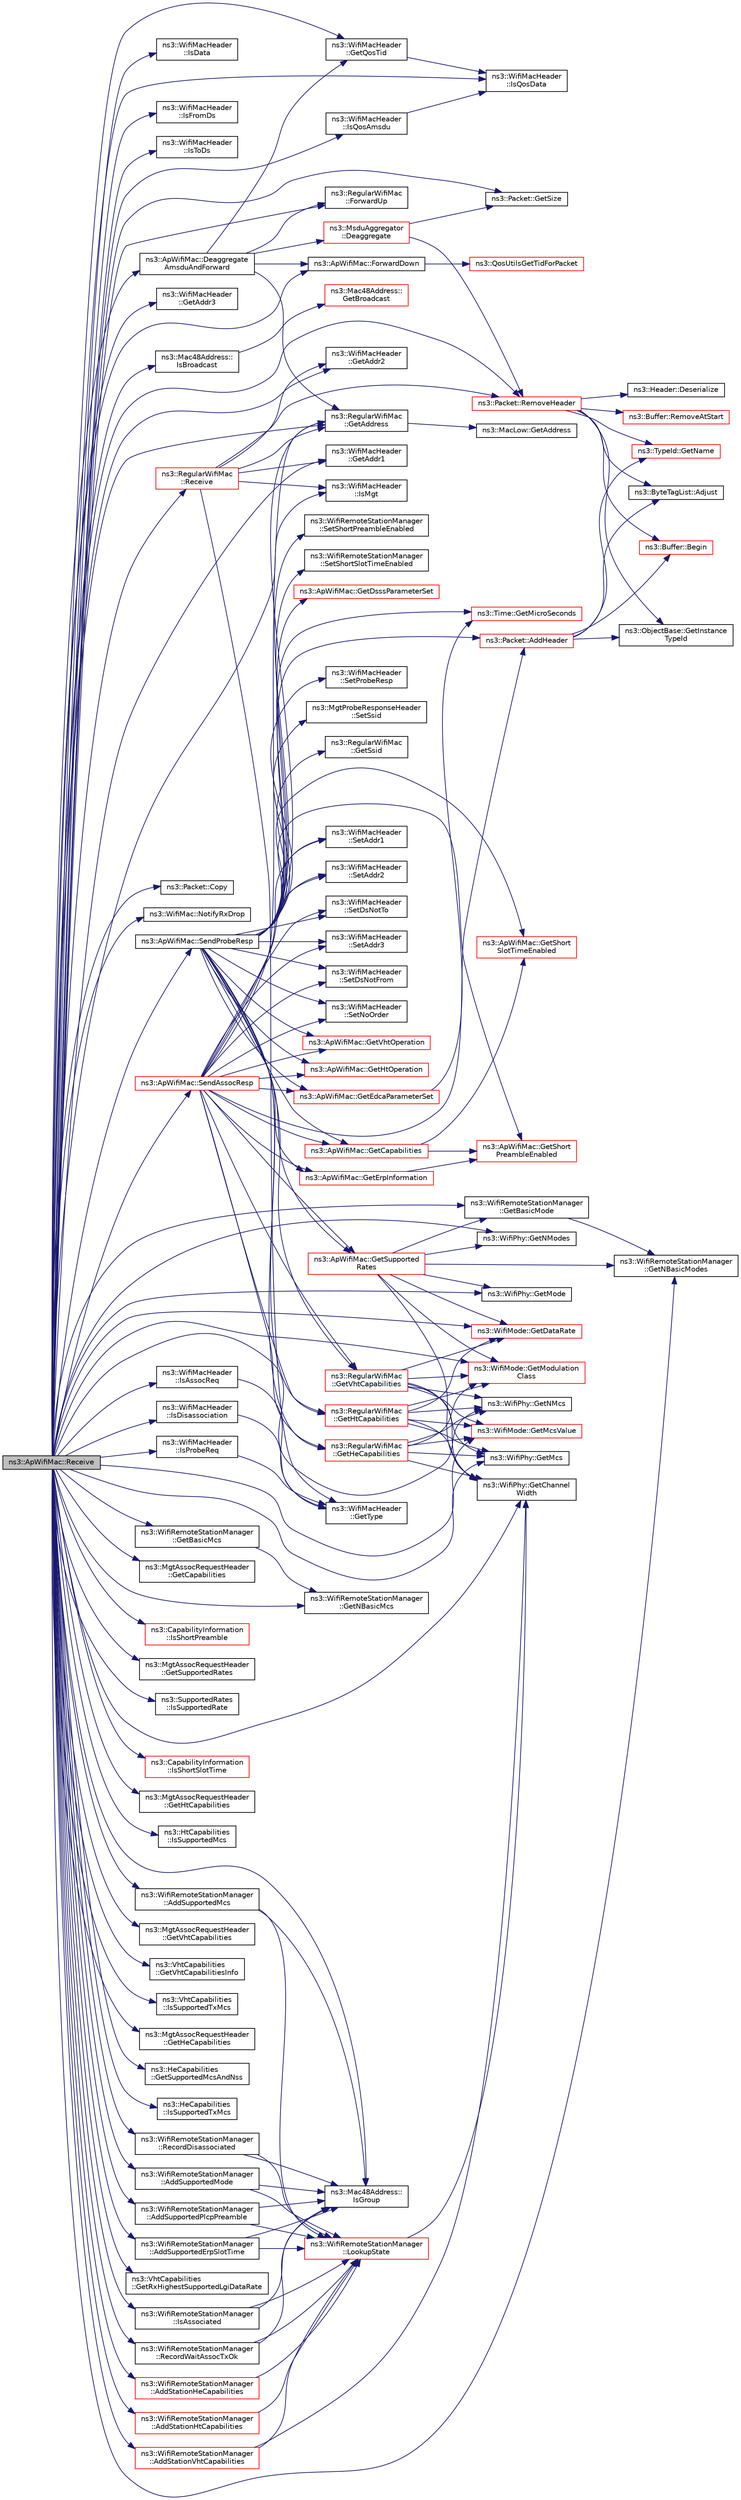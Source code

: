 digraph "ns3::ApWifiMac::Receive"
{
  edge [fontname="Helvetica",fontsize="10",labelfontname="Helvetica",labelfontsize="10"];
  node [fontname="Helvetica",fontsize="10",shape=record];
  rankdir="LR";
  Node1 [label="ns3::ApWifiMac::Receive",height=0.2,width=0.4,color="black", fillcolor="grey75", style="filled", fontcolor="black"];
  Node1 -> Node2 [color="midnightblue",fontsize="10",style="solid"];
  Node2 [label="ns3::WifiMacHeader\l::GetAddr2",height=0.2,width=0.4,color="black", fillcolor="white", style="filled",URL="$d2/d9b/classns3_1_1WifiMacHeader.html#ac1fa908f4fb46931e5b33e3f4daa54d2"];
  Node1 -> Node3 [color="midnightblue",fontsize="10",style="solid"];
  Node3 [label="ns3::WifiMacHeader\l::IsData",height=0.2,width=0.4,color="black", fillcolor="white", style="filled",URL="$d2/d9b/classns3_1_1WifiMacHeader.html#ac40b6a967f6bcca6f29ea21c6c27b696"];
  Node1 -> Node4 [color="midnightblue",fontsize="10",style="solid"];
  Node4 [label="ns3::WifiMacHeader\l::GetAddr1",height=0.2,width=0.4,color="black", fillcolor="white", style="filled",URL="$d2/d9b/classns3_1_1WifiMacHeader.html#a5ddcfd82e7c5a17ffea5be9246544530"];
  Node1 -> Node5 [color="midnightblue",fontsize="10",style="solid"];
  Node5 [label="ns3::WifiMacHeader\l::IsFromDs",height=0.2,width=0.4,color="black", fillcolor="white", style="filled",URL="$d2/d9b/classns3_1_1WifiMacHeader.html#aefd2a4f58120bee83310427241195df2"];
  Node1 -> Node6 [color="midnightblue",fontsize="10",style="solid"];
  Node6 [label="ns3::WifiMacHeader\l::IsToDs",height=0.2,width=0.4,color="black", fillcolor="white", style="filled",URL="$d2/d9b/classns3_1_1WifiMacHeader.html#a69038931f982aa002233f118859176da"];
  Node1 -> Node7 [color="midnightblue",fontsize="10",style="solid"];
  Node7 [label="ns3::RegularWifiMac\l::GetAddress",height=0.2,width=0.4,color="black", fillcolor="white", style="filled",URL="$df/db9/classns3_1_1RegularWifiMac.html#aea719a7d05fbc664c50479fc900777b7"];
  Node7 -> Node8 [color="midnightblue",fontsize="10",style="solid"];
  Node8 [label="ns3::MacLow::GetAddress",height=0.2,width=0.4,color="black", fillcolor="white", style="filled",URL="$d3/da6/classns3_1_1MacLow.html#a109922d4f2bb1ee0b2a66aa3bcc48e2f"];
  Node1 -> Node9 [color="midnightblue",fontsize="10",style="solid"];
  Node9 [label="ns3::WifiRemoteStationManager\l::IsAssociated",height=0.2,width=0.4,color="black", fillcolor="white", style="filled",URL="$d6/d65/classns3_1_1WifiRemoteStationManager.html#a1c3e9d6c0ca04ccb08793d034d9d156f"];
  Node9 -> Node10 [color="midnightblue",fontsize="10",style="solid"];
  Node10 [label="ns3::Mac48Address::\lIsGroup",height=0.2,width=0.4,color="black", fillcolor="white", style="filled",URL="$db/dee/classns3_1_1Mac48Address.html#ae191b13b8ecd9d138c2301483ab826e8"];
  Node9 -> Node11 [color="midnightblue",fontsize="10",style="solid"];
  Node11 [label="ns3::WifiRemoteStationManager\l::LookupState",height=0.2,width=0.4,color="red", fillcolor="white", style="filled",URL="$d6/d65/classns3_1_1WifiRemoteStationManager.html#aa92633f587338f32789e9210c82c6815"];
  Node11 -> Node12 [color="midnightblue",fontsize="10",style="solid"];
  Node12 [label="ns3::WifiPhy::GetChannel\lWidth",height=0.2,width=0.4,color="black", fillcolor="white", style="filled",URL="$d6/d5a/classns3_1_1WifiPhy.html#a4a5d5009b3b3308f2baeed42a2007189"];
  Node1 -> Node13 [color="midnightblue",fontsize="10",style="solid"];
  Node13 [label="ns3::WifiMacHeader\l::GetAddr3",height=0.2,width=0.4,color="black", fillcolor="white", style="filled",URL="$d2/d9b/classns3_1_1WifiMacHeader.html#a56740bc044a0b2003164492cf208501b"];
  Node1 -> Node14 [color="midnightblue",fontsize="10",style="solid"];
  Node14 [label="ns3::WifiMacHeader\l::IsQosData",height=0.2,width=0.4,color="black", fillcolor="white", style="filled",URL="$d2/d9b/classns3_1_1WifiMacHeader.html#a922e8c2b26023f2627ea19d9c4f4738b"];
  Node1 -> Node15 [color="midnightblue",fontsize="10",style="solid"];
  Node15 [label="ns3::WifiMacHeader\l::IsQosAmsdu",height=0.2,width=0.4,color="black", fillcolor="white", style="filled",URL="$d2/d9b/classns3_1_1WifiMacHeader.html#ae640dc1677df83cba71b9ad61e2931b4"];
  Node15 -> Node14 [color="midnightblue",fontsize="10",style="solid"];
  Node1 -> Node16 [color="midnightblue",fontsize="10",style="solid"];
  Node16 [label="ns3::Packet::GetSize",height=0.2,width=0.4,color="black", fillcolor="white", style="filled",URL="$dd/d7a/classns3_1_1Packet.html#a462855c9929954d4301a4edfe55f4f1c",tooltip="Returns the the size in bytes of the packet (including the zero-filled initial payload). "];
  Node1 -> Node17 [color="midnightblue",fontsize="10",style="solid"];
  Node17 [label="ns3::ApWifiMac::Deaggregate\lAmsduAndForward",height=0.2,width=0.4,color="black", fillcolor="white", style="filled",URL="$d0/d51/classns3_1_1ApWifiMac.html#a1eb0f6a5911786e99fc0b58fd2a0e356"];
  Node17 -> Node18 [color="midnightblue",fontsize="10",style="solid"];
  Node18 [label="ns3::MsduAggregator\l::Deaggregate",height=0.2,width=0.4,color="red", fillcolor="white", style="filled",URL="$da/dc7/classns3_1_1MsduAggregator.html#a5fbab40dc4a2b4b8ff94508ca7c988fc"];
  Node18 -> Node16 [color="midnightblue",fontsize="10",style="solid"];
  Node18 -> Node19 [color="midnightblue",fontsize="10",style="solid"];
  Node19 [label="ns3::Packet::RemoveHeader",height=0.2,width=0.4,color="red", fillcolor="white", style="filled",URL="$dd/d7a/classns3_1_1Packet.html#a0961eccf975d75f902d40956c93ba63e",tooltip="Deserialize and remove the header from the internal buffer. "];
  Node19 -> Node20 [color="midnightblue",fontsize="10",style="solid"];
  Node20 [label="ns3::Header::Deserialize",height=0.2,width=0.4,color="black", fillcolor="white", style="filled",URL="$d6/dae/classns3_1_1Header.html#a78be9400bb66b2a8543606f395ef5396"];
  Node19 -> Node21 [color="midnightblue",fontsize="10",style="solid"];
  Node21 [label="ns3::Buffer::Begin",height=0.2,width=0.4,color="red", fillcolor="white", style="filled",URL="$da/d85/classns3_1_1Buffer.html#a893d4bf50df13e730b6cd0fda91b967f"];
  Node19 -> Node22 [color="midnightblue",fontsize="10",style="solid"];
  Node22 [label="ns3::ObjectBase::GetInstance\lTypeId",height=0.2,width=0.4,color="black", fillcolor="white", style="filled",URL="$d2/dac/classns3_1_1ObjectBase.html#abe5b43a6f5b99a92a4c3122db31f06fb"];
  Node19 -> Node23 [color="midnightblue",fontsize="10",style="solid"];
  Node23 [label="ns3::TypeId::GetName",height=0.2,width=0.4,color="red", fillcolor="white", style="filled",URL="$d6/d11/classns3_1_1TypeId.html#aa3c41c79ae428b3cb396a9c6bb3ef314"];
  Node19 -> Node24 [color="midnightblue",fontsize="10",style="solid"];
  Node24 [label="ns3::Buffer::RemoveAtStart",height=0.2,width=0.4,color="red", fillcolor="white", style="filled",URL="$da/d85/classns3_1_1Buffer.html#adeecbb3e8f518aec6fee0437578ade4b"];
  Node19 -> Node25 [color="midnightblue",fontsize="10",style="solid"];
  Node25 [label="ns3::ByteTagList::Adjust",height=0.2,width=0.4,color="black", fillcolor="white", style="filled",URL="$dd/d64/classns3_1_1ByteTagList.html#a1fec06d7e6daaf8039cf2a148e4090f2"];
  Node17 -> Node7 [color="midnightblue",fontsize="10",style="solid"];
  Node17 -> Node26 [color="midnightblue",fontsize="10",style="solid"];
  Node26 [label="ns3::RegularWifiMac\l::ForwardUp",height=0.2,width=0.4,color="black", fillcolor="white", style="filled",URL="$df/db9/classns3_1_1RegularWifiMac.html#a34df292af97e69fefda8303cdb323d1d"];
  Node17 -> Node27 [color="midnightblue",fontsize="10",style="solid"];
  Node27 [label="ns3::ApWifiMac::ForwardDown",height=0.2,width=0.4,color="black", fillcolor="white", style="filled",URL="$d0/d51/classns3_1_1ApWifiMac.html#a407bd4754f3f401eb6c5b4a4fe622250"];
  Node27 -> Node28 [color="midnightblue",fontsize="10",style="solid"];
  Node28 [label="ns3::QosUtilsGetTidForPacket",height=0.2,width=0.4,color="red", fillcolor="white", style="filled",URL="$df/d5e/group__wifi.html#gaa7ad20082f78b63633d0557d24927150"];
  Node17 -> Node29 [color="midnightblue",fontsize="10",style="solid"];
  Node29 [label="ns3::WifiMacHeader\l::GetQosTid",height=0.2,width=0.4,color="black", fillcolor="white", style="filled",URL="$d2/d9b/classns3_1_1WifiMacHeader.html#a2b3faf14ac0d16a29729a2336afd7662"];
  Node29 -> Node14 [color="midnightblue",fontsize="10",style="solid"];
  Node1 -> Node26 [color="midnightblue",fontsize="10",style="solid"];
  Node1 -> Node10 [color="midnightblue",fontsize="10",style="solid"];
  Node1 -> Node30 [color="midnightblue",fontsize="10",style="solid"];
  Node30 [label="ns3::Packet::Copy",height=0.2,width=0.4,color="black", fillcolor="white", style="filled",URL="$dd/d7a/classns3_1_1Packet.html#a5d5c70802a5f77fc5f0001e0cfc1898b",tooltip="performs a COW copy of the packet. "];
  Node1 -> Node27 [color="midnightblue",fontsize="10",style="solid"];
  Node1 -> Node29 [color="midnightblue",fontsize="10",style="solid"];
  Node1 -> Node31 [color="midnightblue",fontsize="10",style="solid"];
  Node31 [label="ns3::WifiMac::NotifyRxDrop",height=0.2,width=0.4,color="black", fillcolor="white", style="filled",URL="$d4/d7c/classns3_1_1WifiMac.html#acc2ef3079b2a6ac4fb3838608e5e1ed4"];
  Node1 -> Node32 [color="midnightblue",fontsize="10",style="solid"];
  Node32 [label="ns3::WifiMacHeader\l::IsMgt",height=0.2,width=0.4,color="black", fillcolor="white", style="filled",URL="$d2/d9b/classns3_1_1WifiMacHeader.html#a2b62ae36cdfcba18d588da756aee4f61"];
  Node1 -> Node33 [color="midnightblue",fontsize="10",style="solid"];
  Node33 [label="ns3::WifiMacHeader\l::IsProbeReq",height=0.2,width=0.4,color="black", fillcolor="white", style="filled",URL="$d2/d9b/classns3_1_1WifiMacHeader.html#a580dc9fb4e9d8b2e6eda6b9af750f071"];
  Node33 -> Node34 [color="midnightblue",fontsize="10",style="solid"];
  Node34 [label="ns3::WifiMacHeader\l::GetType",height=0.2,width=0.4,color="black", fillcolor="white", style="filled",URL="$d2/d9b/classns3_1_1WifiMacHeader.html#a393067652a2b6c06d645366912ddf748"];
  Node1 -> Node35 [color="midnightblue",fontsize="10",style="solid"];
  Node35 [label="ns3::Mac48Address::\lIsBroadcast",height=0.2,width=0.4,color="black", fillcolor="white", style="filled",URL="$db/dee/classns3_1_1Mac48Address.html#ad9909ad21bac501799fb8810bfc58c1e"];
  Node35 -> Node36 [color="midnightblue",fontsize="10",style="solid"];
  Node36 [label="ns3::Mac48Address::\lGetBroadcast",height=0.2,width=0.4,color="red", fillcolor="white", style="filled",URL="$db/dee/classns3_1_1Mac48Address.html#a55156e302c6bf950c0b558365adbde84"];
  Node1 -> Node37 [color="midnightblue",fontsize="10",style="solid"];
  Node37 [label="ns3::ApWifiMac::SendProbeResp",height=0.2,width=0.4,color="black", fillcolor="white", style="filled",URL="$d0/d51/classns3_1_1ApWifiMac.html#a0a9fcbd87326c5c56644deb3504038df"];
  Node37 -> Node38 [color="midnightblue",fontsize="10",style="solid"];
  Node38 [label="ns3::WifiMacHeader\l::SetProbeResp",height=0.2,width=0.4,color="black", fillcolor="white", style="filled",URL="$d2/d9b/classns3_1_1WifiMacHeader.html#a330c02480e29d3e6460665c0e3806934"];
  Node37 -> Node39 [color="midnightblue",fontsize="10",style="solid"];
  Node39 [label="ns3::WifiMacHeader\l::SetAddr1",height=0.2,width=0.4,color="black", fillcolor="white", style="filled",URL="$d2/d9b/classns3_1_1WifiMacHeader.html#a6478a02b80d5c01657714c5c7a0ae1cb"];
  Node37 -> Node40 [color="midnightblue",fontsize="10",style="solid"];
  Node40 [label="ns3::WifiMacHeader\l::SetAddr2",height=0.2,width=0.4,color="black", fillcolor="white", style="filled",URL="$d2/d9b/classns3_1_1WifiMacHeader.html#ab6a0efdc43d39b5da5d17eae9665271d"];
  Node37 -> Node7 [color="midnightblue",fontsize="10",style="solid"];
  Node37 -> Node41 [color="midnightblue",fontsize="10",style="solid"];
  Node41 [label="ns3::WifiMacHeader\l::SetAddr3",height=0.2,width=0.4,color="black", fillcolor="white", style="filled",URL="$d2/d9b/classns3_1_1WifiMacHeader.html#ace2fd1624db247bd42cbe9182996bb0e"];
  Node37 -> Node42 [color="midnightblue",fontsize="10",style="solid"];
  Node42 [label="ns3::WifiMacHeader\l::SetDsNotFrom",height=0.2,width=0.4,color="black", fillcolor="white", style="filled",URL="$d2/d9b/classns3_1_1WifiMacHeader.html#a02edeb349da4aacc6b376fcf76ff99cc"];
  Node37 -> Node43 [color="midnightblue",fontsize="10",style="solid"];
  Node43 [label="ns3::WifiMacHeader\l::SetDsNotTo",height=0.2,width=0.4,color="black", fillcolor="white", style="filled",URL="$d2/d9b/classns3_1_1WifiMacHeader.html#a977cd5a09062bfc3660a23acdebd75ec"];
  Node37 -> Node44 [color="midnightblue",fontsize="10",style="solid"];
  Node44 [label="ns3::MgtProbeResponseHeader\l::SetSsid",height=0.2,width=0.4,color="black", fillcolor="white", style="filled",URL="$d7/d3c/classns3_1_1MgtProbeResponseHeader.html#a7c7f6af47ec6074a638ae460cb4620d2"];
  Node37 -> Node45 [color="midnightblue",fontsize="10",style="solid"];
  Node45 [label="ns3::RegularWifiMac\l::GetSsid",height=0.2,width=0.4,color="black", fillcolor="white", style="filled",URL="$df/db9/classns3_1_1RegularWifiMac.html#a3cd4316ccd72111fa94f7091d4deb521"];
  Node37 -> Node46 [color="midnightblue",fontsize="10",style="solid"];
  Node46 [label="ns3::ApWifiMac::GetSupported\lRates",height=0.2,width=0.4,color="red", fillcolor="white", style="filled",URL="$d0/d51/classns3_1_1ApWifiMac.html#a3d1278fa6624859d50b4ed984125de30"];
  Node46 -> Node47 [color="midnightblue",fontsize="10",style="solid"];
  Node47 [label="ns3::WifiPhy::GetNModes",height=0.2,width=0.4,color="black", fillcolor="white", style="filled",URL="$d6/d5a/classns3_1_1WifiPhy.html#a2467e56b69d64bb2d648302f39397317"];
  Node46 -> Node48 [color="midnightblue",fontsize="10",style="solid"];
  Node48 [label="ns3::WifiPhy::GetMode",height=0.2,width=0.4,color="black", fillcolor="white", style="filled",URL="$d6/d5a/classns3_1_1WifiPhy.html#ac35983a13a769a7fbaac43340b8cdaf2"];
  Node46 -> Node49 [color="midnightblue",fontsize="10",style="solid"];
  Node49 [label="ns3::WifiMode::GetDataRate",height=0.2,width=0.4,color="red", fillcolor="white", style="filled",URL="$d5/d56/classns3_1_1WifiMode.html#adcfbe150f69da720db23387f733b8a52"];
  Node46 -> Node12 [color="midnightblue",fontsize="10",style="solid"];
  Node46 -> Node50 [color="midnightblue",fontsize="10",style="solid"];
  Node50 [label="ns3::WifiMode::GetModulation\lClass",height=0.2,width=0.4,color="red", fillcolor="white", style="filled",URL="$d5/d56/classns3_1_1WifiMode.html#a7941cd2a0bc8d2ba68ba6a12c7e2c42a"];
  Node46 -> Node51 [color="midnightblue",fontsize="10",style="solid"];
  Node51 [label="ns3::WifiRemoteStationManager\l::GetNBasicModes",height=0.2,width=0.4,color="black", fillcolor="white", style="filled",URL="$d6/d65/classns3_1_1WifiRemoteStationManager.html#a1528f837dd70f82cda248f1434b94357"];
  Node46 -> Node52 [color="midnightblue",fontsize="10",style="solid"];
  Node52 [label="ns3::WifiRemoteStationManager\l::GetBasicMode",height=0.2,width=0.4,color="black", fillcolor="white", style="filled",URL="$d6/d65/classns3_1_1WifiRemoteStationManager.html#a8e4599eafc71fa98f6869e3d8908ea24"];
  Node52 -> Node51 [color="midnightblue",fontsize="10",style="solid"];
  Node37 -> Node53 [color="midnightblue",fontsize="10",style="solid"];
  Node53 [label="ns3::Time::GetMicroSeconds",height=0.2,width=0.4,color="red", fillcolor="white", style="filled",URL="$dc/d04/classns3_1_1Time.html#a2542b9273c336da11fcaf54e8bc6e4c8"];
  Node37 -> Node54 [color="midnightblue",fontsize="10",style="solid"];
  Node54 [label="ns3::ApWifiMac::GetCapabilities",height=0.2,width=0.4,color="red", fillcolor="white", style="filled",URL="$d0/d51/classns3_1_1ApWifiMac.html#a5794cfc6ec6c72f335b36f302a83178a"];
  Node54 -> Node55 [color="midnightblue",fontsize="10",style="solid"];
  Node55 [label="ns3::ApWifiMac::GetShort\lPreambleEnabled",height=0.2,width=0.4,color="red", fillcolor="white", style="filled",URL="$d0/d51/classns3_1_1ApWifiMac.html#a19ae41add0c00c244c7a66adf523b445"];
  Node54 -> Node56 [color="midnightblue",fontsize="10",style="solid"];
  Node56 [label="ns3::ApWifiMac::GetShort\lSlotTimeEnabled",height=0.2,width=0.4,color="red", fillcolor="white", style="filled",URL="$d0/d51/classns3_1_1ApWifiMac.html#abc972d9a628f6b50b27a05b1e464bbcd"];
  Node37 -> Node57 [color="midnightblue",fontsize="10",style="solid"];
  Node57 [label="ns3::WifiRemoteStationManager\l::SetShortPreambleEnabled",height=0.2,width=0.4,color="black", fillcolor="white", style="filled",URL="$d6/d65/classns3_1_1WifiRemoteStationManager.html#a66a2f347bbc24c14a38da8dc56781cc8"];
  Node37 -> Node55 [color="midnightblue",fontsize="10",style="solid"];
  Node37 -> Node58 [color="midnightblue",fontsize="10",style="solid"];
  Node58 [label="ns3::WifiRemoteStationManager\l::SetShortSlotTimeEnabled",height=0.2,width=0.4,color="black", fillcolor="white", style="filled",URL="$d6/d65/classns3_1_1WifiRemoteStationManager.html#a127fb3ed96ad66f647c1fa3dc616e274"];
  Node37 -> Node56 [color="midnightblue",fontsize="10",style="solid"];
  Node37 -> Node59 [color="midnightblue",fontsize="10",style="solid"];
  Node59 [label="ns3::ApWifiMac::GetDsssParameterSet",height=0.2,width=0.4,color="red", fillcolor="white", style="filled",URL="$d0/d51/classns3_1_1ApWifiMac.html#a577723413f2a747d71ed01d8646ccc79"];
  Node37 -> Node60 [color="midnightblue",fontsize="10",style="solid"];
  Node60 [label="ns3::ApWifiMac::GetErpInformation",height=0.2,width=0.4,color="red", fillcolor="white", style="filled",URL="$d0/d51/classns3_1_1ApWifiMac.html#ae88a116a1cdc0895105765b2c27e2f1a"];
  Node60 -> Node55 [color="midnightblue",fontsize="10",style="solid"];
  Node37 -> Node61 [color="midnightblue",fontsize="10",style="solid"];
  Node61 [label="ns3::ApWifiMac::GetEdcaParameterSet",height=0.2,width=0.4,color="red", fillcolor="white", style="filled",URL="$d0/d51/classns3_1_1ApWifiMac.html#a6b29faae7352877a1aa97a2146725ff5"];
  Node61 -> Node53 [color="midnightblue",fontsize="10",style="solid"];
  Node37 -> Node62 [color="midnightblue",fontsize="10",style="solid"];
  Node62 [label="ns3::RegularWifiMac\l::GetHtCapabilities",height=0.2,width=0.4,color="red", fillcolor="white", style="filled",URL="$df/db9/classns3_1_1RegularWifiMac.html#ae2b0a52735a938a0f1ca233397ae2185"];
  Node62 -> Node12 [color="midnightblue",fontsize="10",style="solid"];
  Node62 -> Node63 [color="midnightblue",fontsize="10",style="solid"];
  Node63 [label="ns3::WifiPhy::GetNMcs",height=0.2,width=0.4,color="black", fillcolor="white", style="filled",URL="$d6/d5a/classns3_1_1WifiPhy.html#aede1b3de380510e387aaafcfda7a0db0"];
  Node62 -> Node64 [color="midnightblue",fontsize="10",style="solid"];
  Node64 [label="ns3::WifiPhy::GetMcs",height=0.2,width=0.4,color="black", fillcolor="white", style="filled",URL="$d6/d5a/classns3_1_1WifiPhy.html#a6a8740a6fbb7ff618c80e0a0867467fd"];
  Node62 -> Node50 [color="midnightblue",fontsize="10",style="solid"];
  Node62 -> Node65 [color="midnightblue",fontsize="10",style="solid"];
  Node65 [label="ns3::WifiMode::GetMcsValue",height=0.2,width=0.4,color="red", fillcolor="white", style="filled",URL="$d5/d56/classns3_1_1WifiMode.html#acd40f9e0edfc1e2c4462bd016a08f160"];
  Node62 -> Node49 [color="midnightblue",fontsize="10",style="solid"];
  Node37 -> Node66 [color="midnightblue",fontsize="10",style="solid"];
  Node66 [label="ns3::ApWifiMac::GetHtOperation",height=0.2,width=0.4,color="red", fillcolor="white", style="filled",URL="$d0/d51/classns3_1_1ApWifiMac.html#ae67f8b753332b379d189007ffee40733"];
  Node37 -> Node67 [color="midnightblue",fontsize="10",style="solid"];
  Node67 [label="ns3::WifiMacHeader\l::SetNoOrder",height=0.2,width=0.4,color="black", fillcolor="white", style="filled",URL="$d2/d9b/classns3_1_1WifiMacHeader.html#aaea421fc6dbb1c2d1a8553fc6826ba21"];
  Node37 -> Node68 [color="midnightblue",fontsize="10",style="solid"];
  Node68 [label="ns3::RegularWifiMac\l::GetVhtCapabilities",height=0.2,width=0.4,color="red", fillcolor="white", style="filled",URL="$df/db9/classns3_1_1RegularWifiMac.html#ade487870f5663694d30a2dd6a7e614e8"];
  Node68 -> Node12 [color="midnightblue",fontsize="10",style="solid"];
  Node68 -> Node63 [color="midnightblue",fontsize="10",style="solid"];
  Node68 -> Node64 [color="midnightblue",fontsize="10",style="solid"];
  Node68 -> Node50 [color="midnightblue",fontsize="10",style="solid"];
  Node68 -> Node65 [color="midnightblue",fontsize="10",style="solid"];
  Node68 -> Node49 [color="midnightblue",fontsize="10",style="solid"];
  Node37 -> Node69 [color="midnightblue",fontsize="10",style="solid"];
  Node69 [label="ns3::ApWifiMac::GetVhtOperation",height=0.2,width=0.4,color="red", fillcolor="white", style="filled",URL="$d0/d51/classns3_1_1ApWifiMac.html#afde045b9f011d312e3110bb5b9411403"];
  Node37 -> Node70 [color="midnightblue",fontsize="10",style="solid"];
  Node70 [label="ns3::RegularWifiMac\l::GetHeCapabilities",height=0.2,width=0.4,color="red", fillcolor="white", style="filled",URL="$df/db9/classns3_1_1RegularWifiMac.html#aea22761a20fdff9f6c1a9acc49d63700"];
  Node70 -> Node12 [color="midnightblue",fontsize="10",style="solid"];
  Node70 -> Node63 [color="midnightblue",fontsize="10",style="solid"];
  Node70 -> Node64 [color="midnightblue",fontsize="10",style="solid"];
  Node70 -> Node50 [color="midnightblue",fontsize="10",style="solid"];
  Node70 -> Node65 [color="midnightblue",fontsize="10",style="solid"];
  Node37 -> Node71 [color="midnightblue",fontsize="10",style="solid"];
  Node71 [label="ns3::Packet::AddHeader",height=0.2,width=0.4,color="red", fillcolor="white", style="filled",URL="$dd/d7a/classns3_1_1Packet.html#a465108c595a0bc592095cbcab1832ed8",tooltip="Add header to this packet. "];
  Node71 -> Node22 [color="midnightblue",fontsize="10",style="solid"];
  Node71 -> Node23 [color="midnightblue",fontsize="10",style="solid"];
  Node71 -> Node25 [color="midnightblue",fontsize="10",style="solid"];
  Node71 -> Node21 [color="midnightblue",fontsize="10",style="solid"];
  Node1 -> Node72 [color="midnightblue",fontsize="10",style="solid"];
  Node72 [label="ns3::WifiMacHeader\l::IsAssocReq",height=0.2,width=0.4,color="black", fillcolor="white", style="filled",URL="$d2/d9b/classns3_1_1WifiMacHeader.html#a0cb964299c2d74d5a959531628c98299"];
  Node72 -> Node34 [color="midnightblue",fontsize="10",style="solid"];
  Node1 -> Node19 [color="midnightblue",fontsize="10",style="solid"];
  Node1 -> Node73 [color="midnightblue",fontsize="10",style="solid"];
  Node73 [label="ns3::MgtAssocRequestHeader\l::GetCapabilities",height=0.2,width=0.4,color="black", fillcolor="white", style="filled",URL="$d6/dec/classns3_1_1MgtAssocRequestHeader.html#a2ad6fc1992e3d05ff938c3ae2e575716"];
  Node1 -> Node74 [color="midnightblue",fontsize="10",style="solid"];
  Node74 [label="ns3::WifiRemoteStationManager\l::AddSupportedPlcpPreamble",height=0.2,width=0.4,color="black", fillcolor="white", style="filled",URL="$d6/d65/classns3_1_1WifiRemoteStationManager.html#a87909d301ec356d94d625e41d7015e5a"];
  Node74 -> Node10 [color="midnightblue",fontsize="10",style="solid"];
  Node74 -> Node11 [color="midnightblue",fontsize="10",style="solid"];
  Node1 -> Node75 [color="midnightblue",fontsize="10",style="solid"];
  Node75 [label="ns3::CapabilityInformation\l::IsShortPreamble",height=0.2,width=0.4,color="red", fillcolor="white", style="filled",URL="$de/d4d/classns3_1_1CapabilityInformation.html#aa053af43bdd3a0e2965916f0de40e05c"];
  Node1 -> Node76 [color="midnightblue",fontsize="10",style="solid"];
  Node76 [label="ns3::MgtAssocRequestHeader\l::GetSupportedRates",height=0.2,width=0.4,color="black", fillcolor="white", style="filled",URL="$d6/dec/classns3_1_1MgtAssocRequestHeader.html#a973d3f77d8d8b0e28cfa4535d259dd5a"];
  Node1 -> Node51 [color="midnightblue",fontsize="10",style="solid"];
  Node1 -> Node52 [color="midnightblue",fontsize="10",style="solid"];
  Node1 -> Node77 [color="midnightblue",fontsize="10",style="solid"];
  Node77 [label="ns3::SupportedRates\l::IsSupportedRate",height=0.2,width=0.4,color="black", fillcolor="white", style="filled",URL="$de/de8/classns3_1_1SupportedRates.html#a149fb7d252989f98c901af5c966f9695"];
  Node1 -> Node49 [color="midnightblue",fontsize="10",style="solid"];
  Node1 -> Node12 [color="midnightblue",fontsize="10",style="solid"];
  Node1 -> Node50 [color="midnightblue",fontsize="10",style="solid"];
  Node1 -> Node78 [color="midnightblue",fontsize="10",style="solid"];
  Node78 [label="ns3::WifiRemoteStationManager\l::AddSupportedErpSlotTime",height=0.2,width=0.4,color="black", fillcolor="white", style="filled",URL="$d6/d65/classns3_1_1WifiRemoteStationManager.html#ad6f363b975424a99e6190d04078408e5"];
  Node78 -> Node10 [color="midnightblue",fontsize="10",style="solid"];
  Node78 -> Node11 [color="midnightblue",fontsize="10",style="solid"];
  Node1 -> Node79 [color="midnightblue",fontsize="10",style="solid"];
  Node79 [label="ns3::CapabilityInformation\l::IsShortSlotTime",height=0.2,width=0.4,color="red", fillcolor="white", style="filled",URL="$de/d4d/classns3_1_1CapabilityInformation.html#aba16c3e23889f82864eadba1256ae30c"];
  Node1 -> Node80 [color="midnightblue",fontsize="10",style="solid"];
  Node80 [label="ns3::MgtAssocRequestHeader\l::GetHtCapabilities",height=0.2,width=0.4,color="black", fillcolor="white", style="filled",URL="$d6/dec/classns3_1_1MgtAssocRequestHeader.html#a56c4156b105feba38ed3c9737f7a5aad"];
  Node1 -> Node81 [color="midnightblue",fontsize="10",style="solid"];
  Node81 [label="ns3::HtCapabilities\l::IsSupportedMcs",height=0.2,width=0.4,color="black", fillcolor="white", style="filled",URL="$d8/de7/classns3_1_1HtCapabilities.html#aa563d5aab590a40d47d6f864a01f573d"];
  Node1 -> Node82 [color="midnightblue",fontsize="10",style="solid"];
  Node82 [label="ns3::WifiRemoteStationManager\l::GetNBasicMcs",height=0.2,width=0.4,color="black", fillcolor="white", style="filled",URL="$d6/d65/classns3_1_1WifiRemoteStationManager.html#a0a421b0b492b65ca21919258085db4dd"];
  Node1 -> Node83 [color="midnightblue",fontsize="10",style="solid"];
  Node83 [label="ns3::WifiRemoteStationManager\l::GetBasicMcs",height=0.2,width=0.4,color="black", fillcolor="white", style="filled",URL="$d6/d65/classns3_1_1WifiRemoteStationManager.html#ad879e69f9470219a53c87de067bf2f40"];
  Node83 -> Node82 [color="midnightblue",fontsize="10",style="solid"];
  Node1 -> Node65 [color="midnightblue",fontsize="10",style="solid"];
  Node1 -> Node84 [color="midnightblue",fontsize="10",style="solid"];
  Node84 [label="ns3::MgtAssocRequestHeader\l::GetVhtCapabilities",height=0.2,width=0.4,color="black", fillcolor="white", style="filled",URL="$d6/dec/classns3_1_1MgtAssocRequestHeader.html#a4f1fa89af88b1c6da35928be2f96ce47"];
  Node1 -> Node85 [color="midnightblue",fontsize="10",style="solid"];
  Node85 [label="ns3::VhtCapabilities\l::GetVhtCapabilitiesInfo",height=0.2,width=0.4,color="black", fillcolor="white", style="filled",URL="$de/de4/classns3_1_1VhtCapabilities.html#aafb7abf38313a6d4054fc993351c04ed"];
  Node1 -> Node86 [color="midnightblue",fontsize="10",style="solid"];
  Node86 [label="ns3::VhtCapabilities\l::IsSupportedTxMcs",height=0.2,width=0.4,color="black", fillcolor="white", style="filled",URL="$de/de4/classns3_1_1VhtCapabilities.html#a9ce6b770882cb97dca5f1b51ae508974"];
  Node1 -> Node87 [color="midnightblue",fontsize="10",style="solid"];
  Node87 [label="ns3::MgtAssocRequestHeader\l::GetHeCapabilities",height=0.2,width=0.4,color="black", fillcolor="white", style="filled",URL="$d6/dec/classns3_1_1MgtAssocRequestHeader.html#ac59870e0083f61b3d9037442665ffd33"];
  Node1 -> Node88 [color="midnightblue",fontsize="10",style="solid"];
  Node88 [label="ns3::HeCapabilities\l::GetSupportedMcsAndNss",height=0.2,width=0.4,color="black", fillcolor="white", style="filled",URL="$d4/d41/classns3_1_1HeCapabilities.html#aecbac8dccdabd9ba641817e9f76ff334"];
  Node1 -> Node89 [color="midnightblue",fontsize="10",style="solid"];
  Node89 [label="ns3::HeCapabilities\l::IsSupportedTxMcs",height=0.2,width=0.4,color="black", fillcolor="white", style="filled",URL="$d4/d41/classns3_1_1HeCapabilities.html#ab69a3a2883adfb2c99f743ad251f0492"];
  Node1 -> Node90 [color="midnightblue",fontsize="10",style="solid"];
  Node90 [label="ns3::ApWifiMac::SendAssocResp",height=0.2,width=0.4,color="red", fillcolor="white", style="filled",URL="$d0/d51/classns3_1_1ApWifiMac.html#a0a36426da94f43b0a9136adf4e58f425"];
  Node90 -> Node39 [color="midnightblue",fontsize="10",style="solid"];
  Node90 -> Node40 [color="midnightblue",fontsize="10",style="solid"];
  Node90 -> Node7 [color="midnightblue",fontsize="10",style="solid"];
  Node90 -> Node41 [color="midnightblue",fontsize="10",style="solid"];
  Node90 -> Node42 [color="midnightblue",fontsize="10",style="solid"];
  Node90 -> Node43 [color="midnightblue",fontsize="10",style="solid"];
  Node90 -> Node46 [color="midnightblue",fontsize="10",style="solid"];
  Node90 -> Node54 [color="midnightblue",fontsize="10",style="solid"];
  Node90 -> Node60 [color="midnightblue",fontsize="10",style="solid"];
  Node90 -> Node61 [color="midnightblue",fontsize="10",style="solid"];
  Node90 -> Node62 [color="midnightblue",fontsize="10",style="solid"];
  Node90 -> Node66 [color="midnightblue",fontsize="10",style="solid"];
  Node90 -> Node67 [color="midnightblue",fontsize="10",style="solid"];
  Node90 -> Node68 [color="midnightblue",fontsize="10",style="solid"];
  Node90 -> Node69 [color="midnightblue",fontsize="10",style="solid"];
  Node90 -> Node70 [color="midnightblue",fontsize="10",style="solid"];
  Node90 -> Node71 [color="midnightblue",fontsize="10",style="solid"];
  Node1 -> Node47 [color="midnightblue",fontsize="10",style="solid"];
  Node1 -> Node48 [color="midnightblue",fontsize="10",style="solid"];
  Node1 -> Node91 [color="midnightblue",fontsize="10",style="solid"];
  Node91 [label="ns3::WifiRemoteStationManager\l::AddSupportedMode",height=0.2,width=0.4,color="black", fillcolor="white", style="filled",URL="$d6/d65/classns3_1_1WifiRemoteStationManager.html#a90f4d6b042c2692493446d36a3de799f"];
  Node91 -> Node10 [color="midnightblue",fontsize="10",style="solid"];
  Node91 -> Node11 [color="midnightblue",fontsize="10",style="solid"];
  Node1 -> Node92 [color="midnightblue",fontsize="10",style="solid"];
  Node92 [label="ns3::WifiRemoteStationManager\l::AddStationHtCapabilities",height=0.2,width=0.4,color="red", fillcolor="white", style="filled",URL="$d6/d65/classns3_1_1WifiRemoteStationManager.html#ae78d843a98a66ff2d8584da8ed189b4d"];
  Node92 -> Node11 [color="midnightblue",fontsize="10",style="solid"];
  Node1 -> Node63 [color="midnightblue",fontsize="10",style="solid"];
  Node1 -> Node64 [color="midnightblue",fontsize="10",style="solid"];
  Node1 -> Node93 [color="midnightblue",fontsize="10",style="solid"];
  Node93 [label="ns3::WifiRemoteStationManager\l::AddSupportedMcs",height=0.2,width=0.4,color="black", fillcolor="white", style="filled",URL="$d6/d65/classns3_1_1WifiRemoteStationManager.html#a4fd51c027afacdfa7225346d6d88c6b3"];
  Node93 -> Node10 [color="midnightblue",fontsize="10",style="solid"];
  Node93 -> Node11 [color="midnightblue",fontsize="10",style="solid"];
  Node1 -> Node94 [color="midnightblue",fontsize="10",style="solid"];
  Node94 [label="ns3::VhtCapabilities\l::GetRxHighestSupportedLgiDataRate",height=0.2,width=0.4,color="black", fillcolor="white", style="filled",URL="$de/de4/classns3_1_1VhtCapabilities.html#a4bfa9e42b6b536680d9ce6f6820b92c7"];
  Node1 -> Node95 [color="midnightblue",fontsize="10",style="solid"];
  Node95 [label="ns3::WifiRemoteStationManager\l::AddStationVhtCapabilities",height=0.2,width=0.4,color="red", fillcolor="white", style="filled",URL="$d6/d65/classns3_1_1WifiRemoteStationManager.html#a52b9e283f99e113cba95afbc2acea72b"];
  Node95 -> Node11 [color="midnightblue",fontsize="10",style="solid"];
  Node95 -> Node12 [color="midnightblue",fontsize="10",style="solid"];
  Node1 -> Node96 [color="midnightblue",fontsize="10",style="solid"];
  Node96 [label="ns3::WifiRemoteStationManager\l::AddStationHeCapabilities",height=0.2,width=0.4,color="red", fillcolor="white", style="filled",URL="$d6/d65/classns3_1_1WifiRemoteStationManager.html#a948fccf8ed2cb0dcfaa73784ec35db8e"];
  Node96 -> Node11 [color="midnightblue",fontsize="10",style="solid"];
  Node1 -> Node97 [color="midnightblue",fontsize="10",style="solid"];
  Node97 [label="ns3::WifiRemoteStationManager\l::RecordWaitAssocTxOk",height=0.2,width=0.4,color="black", fillcolor="white", style="filled",URL="$d6/d65/classns3_1_1WifiRemoteStationManager.html#a884385355dee42ba3eed2757bc485ac8"];
  Node97 -> Node10 [color="midnightblue",fontsize="10",style="solid"];
  Node97 -> Node11 [color="midnightblue",fontsize="10",style="solid"];
  Node1 -> Node98 [color="midnightblue",fontsize="10",style="solid"];
  Node98 [label="ns3::WifiMacHeader\l::IsDisassociation",height=0.2,width=0.4,color="black", fillcolor="white", style="filled",URL="$d2/d9b/classns3_1_1WifiMacHeader.html#a316dd26d1e35a18dba90462f2e8c8c90"];
  Node98 -> Node34 [color="midnightblue",fontsize="10",style="solid"];
  Node1 -> Node99 [color="midnightblue",fontsize="10",style="solid"];
  Node99 [label="ns3::WifiRemoteStationManager\l::RecordDisassociated",height=0.2,width=0.4,color="black", fillcolor="white", style="filled",URL="$d6/d65/classns3_1_1WifiRemoteStationManager.html#abcb92c63342aed2603c1dfb131e0fe8a"];
  Node99 -> Node10 [color="midnightblue",fontsize="10",style="solid"];
  Node99 -> Node11 [color="midnightblue",fontsize="10",style="solid"];
  Node1 -> Node100 [color="midnightblue",fontsize="10",style="solid"];
  Node100 [label="ns3::RegularWifiMac\l::Receive",height=0.2,width=0.4,color="red", fillcolor="white", style="filled",URL="$df/db9/classns3_1_1RegularWifiMac.html#a9abbbcea65b6dc416ab1b44785c40e9f"];
  Node100 -> Node4 [color="midnightblue",fontsize="10",style="solid"];
  Node100 -> Node2 [color="midnightblue",fontsize="10",style="solid"];
  Node100 -> Node7 [color="midnightblue",fontsize="10",style="solid"];
  Node100 -> Node32 [color="midnightblue",fontsize="10",style="solid"];
  Node100 -> Node19 [color="midnightblue",fontsize="10",style="solid"];
  Node100 -> Node34 [color="midnightblue",fontsize="10",style="solid"];
}
